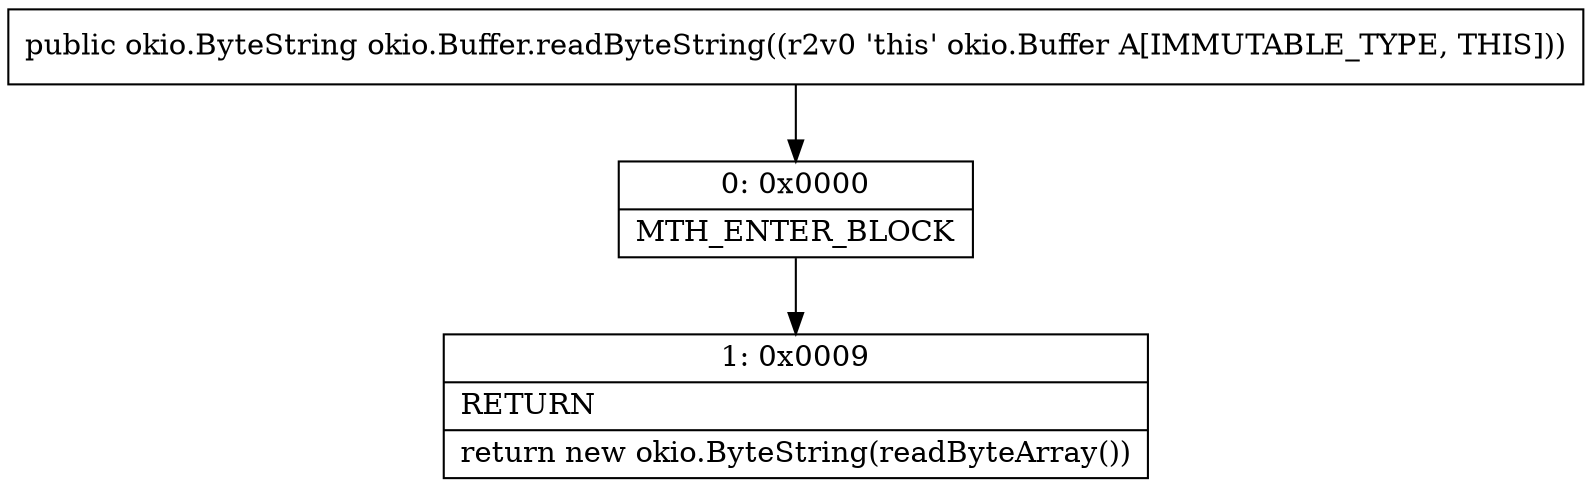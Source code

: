 digraph "CFG forokio.Buffer.readByteString()Lokio\/ByteString;" {
Node_0 [shape=record,label="{0\:\ 0x0000|MTH_ENTER_BLOCK\l}"];
Node_1 [shape=record,label="{1\:\ 0x0009|RETURN\l|return new okio.ByteString(readByteArray())\l}"];
MethodNode[shape=record,label="{public okio.ByteString okio.Buffer.readByteString((r2v0 'this' okio.Buffer A[IMMUTABLE_TYPE, THIS])) }"];
MethodNode -> Node_0;
Node_0 -> Node_1;
}

